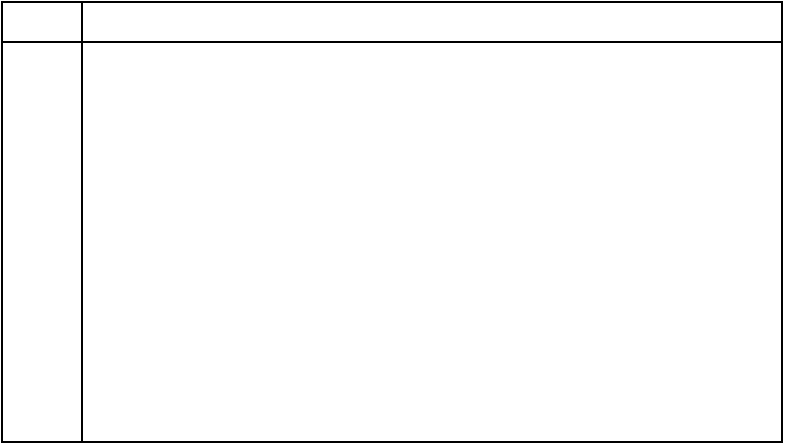 <mxfile version="22.1.4" type="github">
  <diagram name="Page-1" id="M_UugY_NXWPGBNVr_hrX">
    <mxGraphModel dx="2068" dy="932" grid="1" gridSize="10" guides="1" tooltips="1" connect="1" arrows="1" fold="1" page="1" pageScale="1" pageWidth="1169" pageHeight="827" math="0" shadow="0">
      <root>
        <mxCell id="0" />
        <mxCell id="1" parent="0" />
        <mxCell id="zU0l_08LZlELBBx7HQ0t-1" value="" style="shape=internalStorage;whiteSpace=wrap;html=1;backgroundOutline=1;dx=40;dy=20;" vertex="1" parent="1">
          <mxGeometry x="310" y="200" width="390" height="220" as="geometry" />
        </mxCell>
      </root>
    </mxGraphModel>
  </diagram>
</mxfile>
